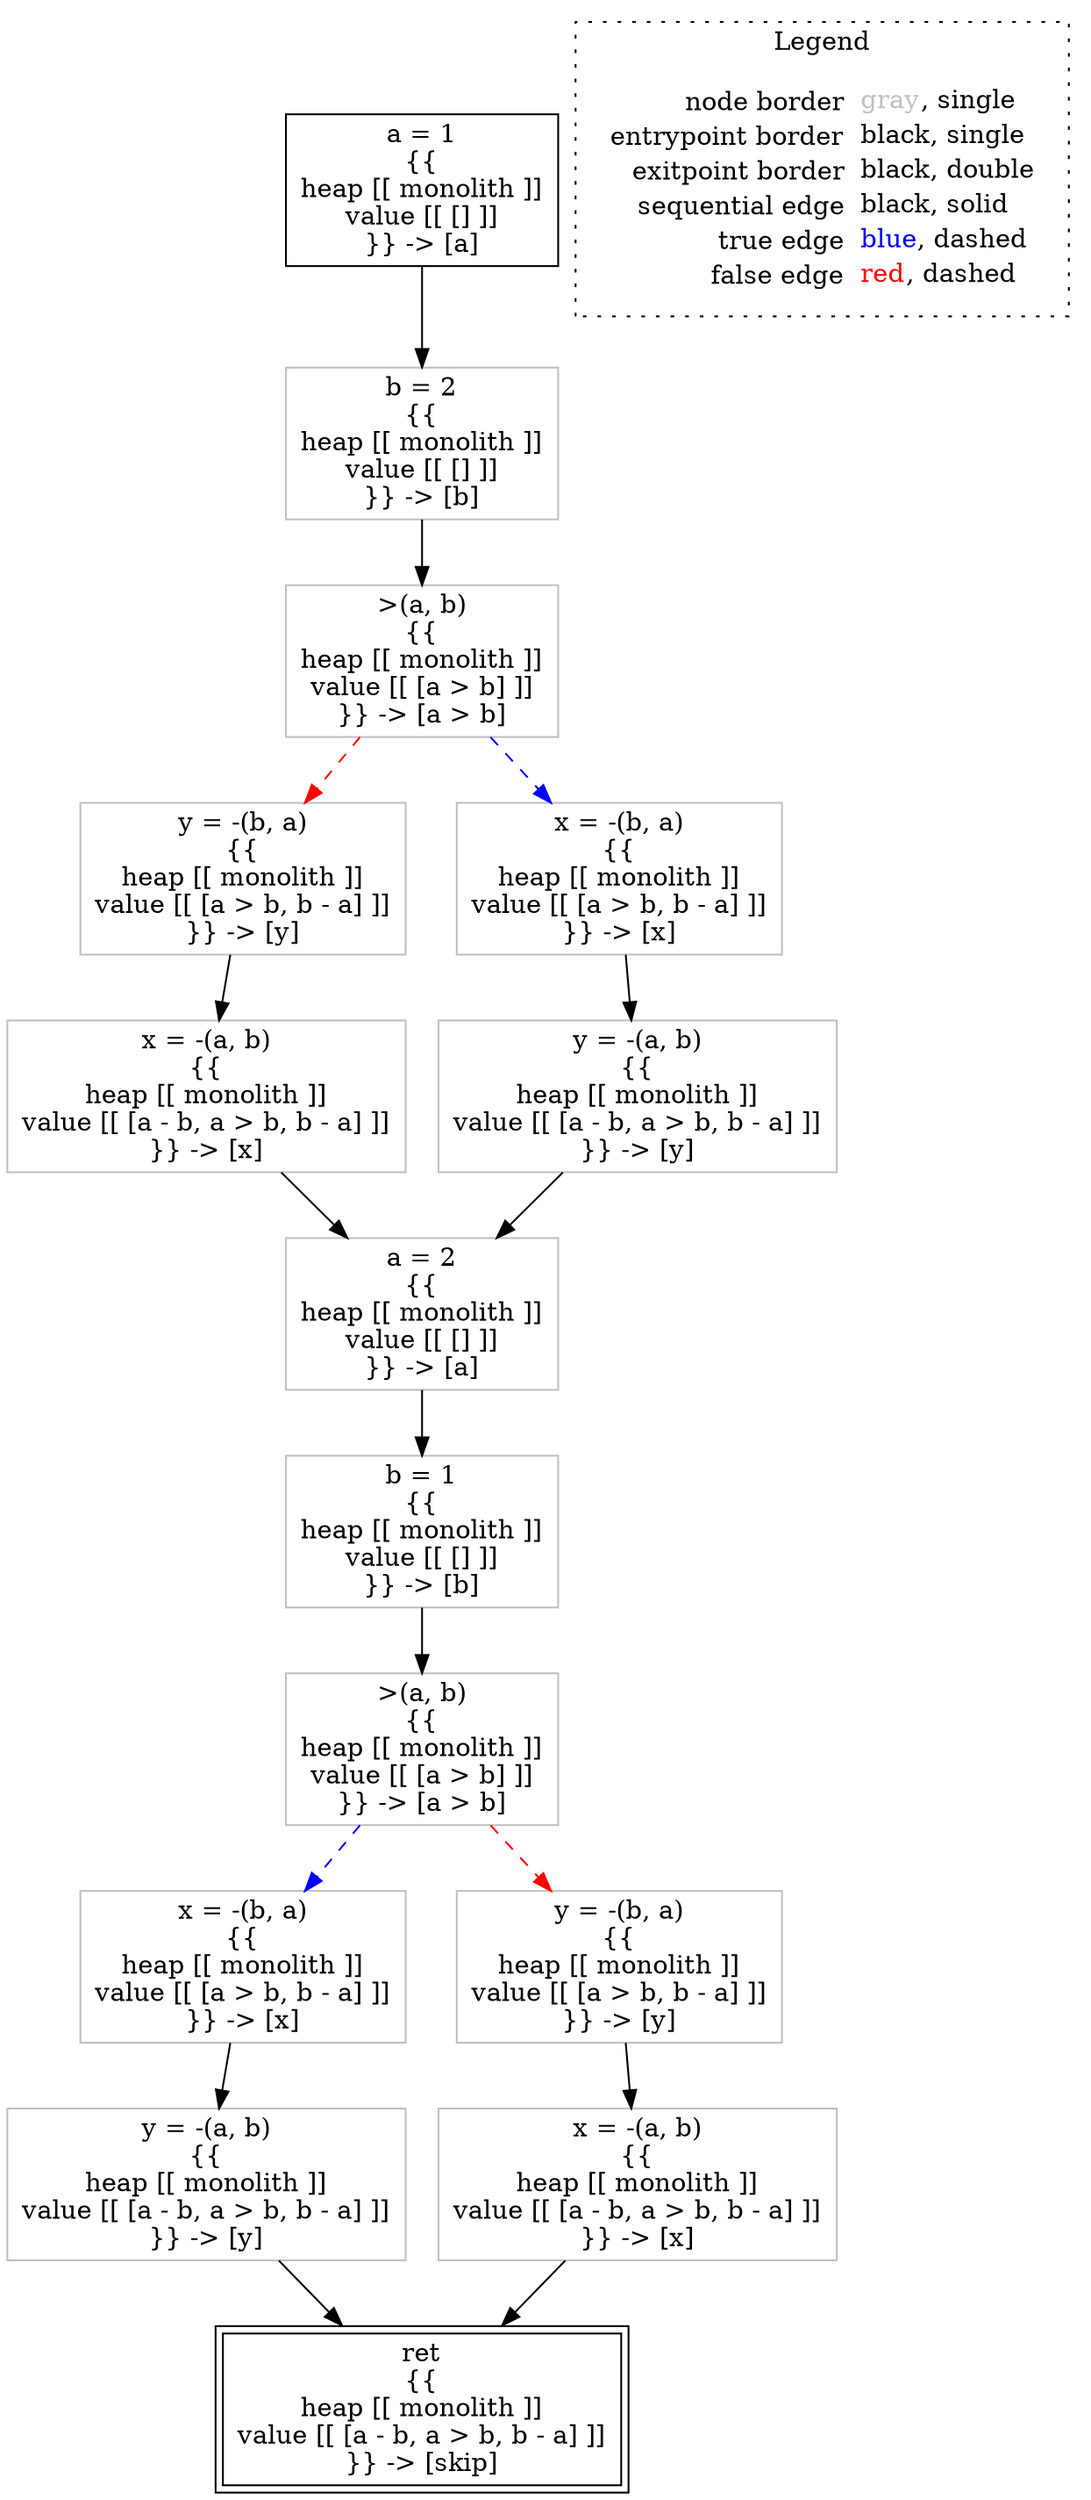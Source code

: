 digraph {
	"node0" [shape="rect",color="black",label=<a = 1<BR/>{{<BR/>heap [[ monolith ]]<BR/>value [[ [] ]]<BR/>}} -&gt; [a]>];
	"node1" [shape="rect",color="gray",label=<b = 2<BR/>{{<BR/>heap [[ monolith ]]<BR/>value [[ [] ]]<BR/>}} -&gt; [b]>];
	"node2" [shape="rect",color="gray",label=<&gt;(a, b)<BR/>{{<BR/>heap [[ monolith ]]<BR/>value [[ [a &gt; b] ]]<BR/>}} -&gt; [a &gt; b]>];
	"node3" [shape="rect",color="gray",label=<y = -(b, a)<BR/>{{<BR/>heap [[ monolith ]]<BR/>value [[ [a &gt; b, b - a] ]]<BR/>}} -&gt; [y]>];
	"node4" [shape="rect",color="gray",label=<x = -(b, a)<BR/>{{<BR/>heap [[ monolith ]]<BR/>value [[ [a &gt; b, b - a] ]]<BR/>}} -&gt; [x]>];
	"node5" [shape="rect",color="gray",label=<b = 1<BR/>{{<BR/>heap [[ monolith ]]<BR/>value [[ [] ]]<BR/>}} -&gt; [b]>];
	"node6" [shape="rect",color="gray",label=<x = -(a, b)<BR/>{{<BR/>heap [[ monolith ]]<BR/>value [[ [a - b, a &gt; b, b - a] ]]<BR/>}} -&gt; [x]>];
	"node7" [shape="rect",color="gray",label=<y = -(a, b)<BR/>{{<BR/>heap [[ monolith ]]<BR/>value [[ [a - b, a &gt; b, b - a] ]]<BR/>}} -&gt; [y]>];
	"node8" [shape="rect",color="gray",label=<a = 2<BR/>{{<BR/>heap [[ monolith ]]<BR/>value [[ [] ]]<BR/>}} -&gt; [a]>];
	"node9" [shape="rect",color="gray",label=<y = -(b, a)<BR/>{{<BR/>heap [[ monolith ]]<BR/>value [[ [a &gt; b, b - a] ]]<BR/>}} -&gt; [y]>];
	"node10" [shape="rect",color="gray",label=<y = -(a, b)<BR/>{{<BR/>heap [[ monolith ]]<BR/>value [[ [a - b, a &gt; b, b - a] ]]<BR/>}} -&gt; [y]>];
	"node11" [shape="rect",color="gray",label=<x = -(a, b)<BR/>{{<BR/>heap [[ monolith ]]<BR/>value [[ [a - b, a &gt; b, b - a] ]]<BR/>}} -&gt; [x]>];
	"node12" [shape="rect",color="gray",label=<&gt;(a, b)<BR/>{{<BR/>heap [[ monolith ]]<BR/>value [[ [a &gt; b] ]]<BR/>}} -&gt; [a &gt; b]>];
	"node13" [shape="rect",color="gray",label=<x = -(b, a)<BR/>{{<BR/>heap [[ monolith ]]<BR/>value [[ [a &gt; b, b - a] ]]<BR/>}} -&gt; [x]>];
	"node14" [shape="rect",color="black",peripheries="2",label=<ret<BR/>{{<BR/>heap [[ monolith ]]<BR/>value [[ [a - b, a &gt; b, b - a] ]]<BR/>}} -&gt; [skip]>];
	"node0" -> "node1" [color="black"];
	"node1" -> "node2" [color="black"];
	"node2" -> "node3" [color="red",style="dashed"];
	"node2" -> "node13" [color="blue",style="dashed"];
	"node3" -> "node6" [color="black"];
	"node4" -> "node7" [color="black"];
	"node5" -> "node12" [color="black"];
	"node6" -> "node8" [color="black"];
	"node7" -> "node14" [color="black"];
	"node8" -> "node5" [color="black"];
	"node9" -> "node11" [color="black"];
	"node10" -> "node8" [color="black"];
	"node11" -> "node14" [color="black"];
	"node12" -> "node4" [color="blue",style="dashed"];
	"node12" -> "node9" [color="red",style="dashed"];
	"node13" -> "node10" [color="black"];
subgraph cluster_legend {
	label="Legend";
	style=dotted;
	node [shape=plaintext];
	"legend" [label=<<table border="0" cellpadding="2" cellspacing="0" cellborder="0"><tr><td align="right">node border&nbsp;</td><td align="left"><font color="gray">gray</font>, single</td></tr><tr><td align="right">entrypoint border&nbsp;</td><td align="left"><font color="black">black</font>, single</td></tr><tr><td align="right">exitpoint border&nbsp;</td><td align="left"><font color="black">black</font>, double</td></tr><tr><td align="right">sequential edge&nbsp;</td><td align="left"><font color="black">black</font>, solid</td></tr><tr><td align="right">true edge&nbsp;</td><td align="left"><font color="blue">blue</font>, dashed</td></tr><tr><td align="right">false edge&nbsp;</td><td align="left"><font color="red">red</font>, dashed</td></tr></table>>];
}

}
